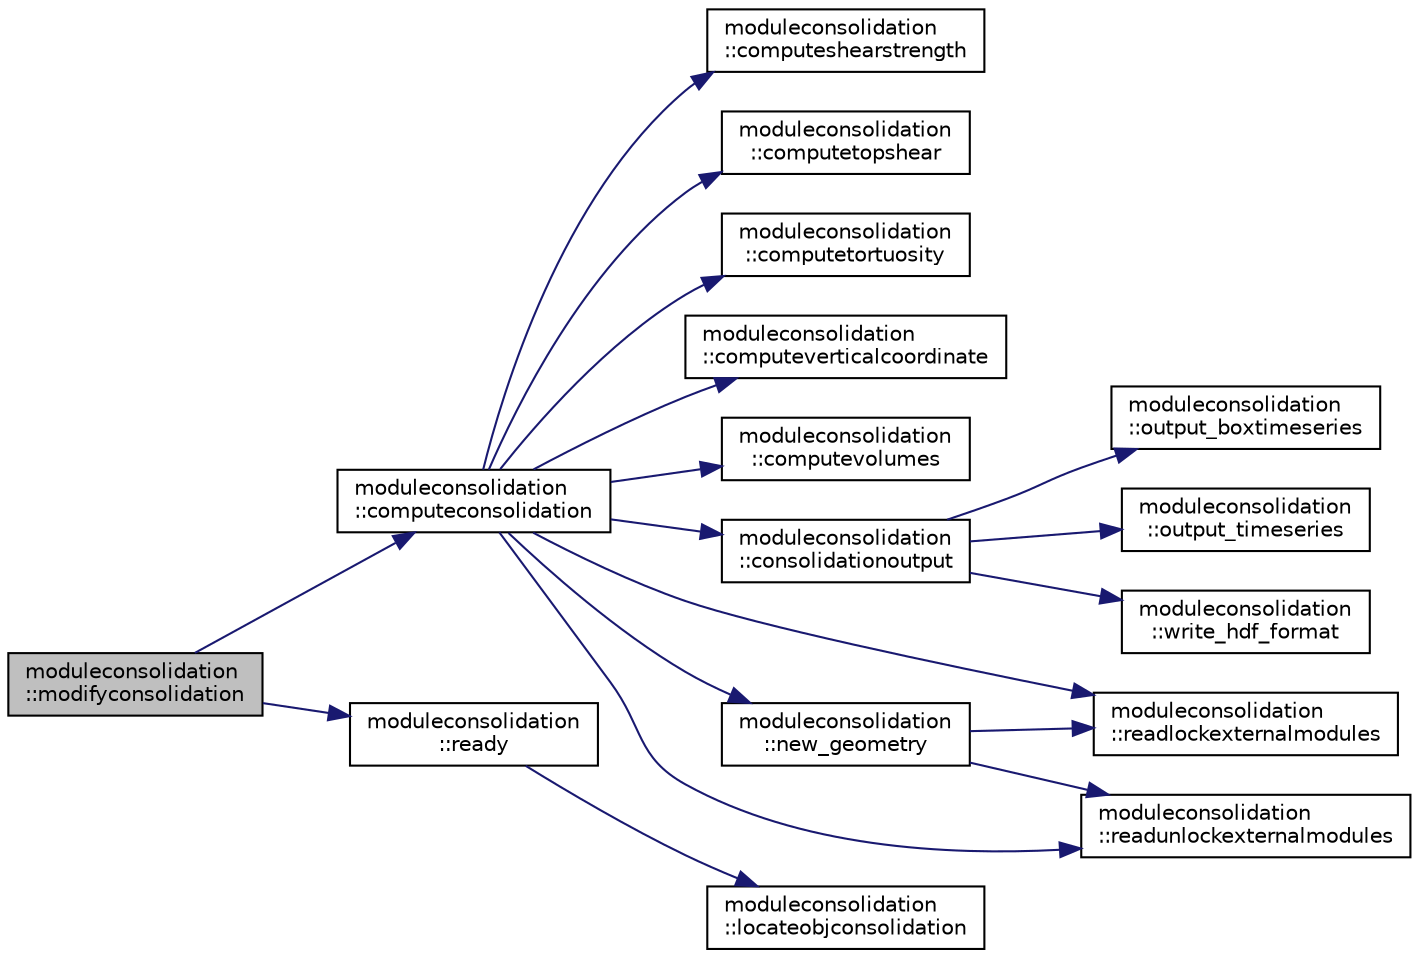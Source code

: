 digraph "moduleconsolidation::modifyconsolidation"
{
 // LATEX_PDF_SIZE
  edge [fontname="Helvetica",fontsize="10",labelfontname="Helvetica",labelfontsize="10"];
  node [fontname="Helvetica",fontsize="10",shape=record];
  rankdir="LR";
  Node1 [label="moduleconsolidation\l::modifyconsolidation",height=0.2,width=0.4,color="black", fillcolor="grey75", style="filled", fontcolor="black",tooltip=" "];
  Node1 -> Node2 [color="midnightblue",fontsize="10",style="solid",fontname="Helvetica"];
  Node2 [label="moduleconsolidation\l::computeconsolidation",height=0.2,width=0.4,color="black", fillcolor="white", style="filled",URL="$namespacemoduleconsolidation.html#ad7db155588df8bc22ff9b3934aff50f7",tooltip=" "];
  Node2 -> Node3 [color="midnightblue",fontsize="10",style="solid",fontname="Helvetica"];
  Node3 [label="moduleconsolidation\l::computeshearstrength",height=0.2,width=0.4,color="black", fillcolor="white", style="filled",URL="$namespacemoduleconsolidation.html#a461bd405c7105d5b33217ef55e3d96b2",tooltip=" "];
  Node2 -> Node4 [color="midnightblue",fontsize="10",style="solid",fontname="Helvetica"];
  Node4 [label="moduleconsolidation\l::computetopshear",height=0.2,width=0.4,color="black", fillcolor="white", style="filled",URL="$namespacemoduleconsolidation.html#a414e2c5a165b95dd5af3741e90f53de4",tooltip=" "];
  Node2 -> Node5 [color="midnightblue",fontsize="10",style="solid",fontname="Helvetica"];
  Node5 [label="moduleconsolidation\l::computetortuosity",height=0.2,width=0.4,color="black", fillcolor="white", style="filled",URL="$namespacemoduleconsolidation.html#a3d7e2a533ad1c35b0dd1288ee25569b1",tooltip=" "];
  Node2 -> Node6 [color="midnightblue",fontsize="10",style="solid",fontname="Helvetica"];
  Node6 [label="moduleconsolidation\l::computeverticalcoordinate",height=0.2,width=0.4,color="black", fillcolor="white", style="filled",URL="$namespacemoduleconsolidation.html#ab28fd17bb7497eb19ebb09ffb2cef27b",tooltip=" "];
  Node2 -> Node7 [color="midnightblue",fontsize="10",style="solid",fontname="Helvetica"];
  Node7 [label="moduleconsolidation\l::computevolumes",height=0.2,width=0.4,color="black", fillcolor="white", style="filled",URL="$namespacemoduleconsolidation.html#a1b4a867ed2aa36040fc524aad40a9778",tooltip=" "];
  Node2 -> Node8 [color="midnightblue",fontsize="10",style="solid",fontname="Helvetica"];
  Node8 [label="moduleconsolidation\l::consolidationoutput",height=0.2,width=0.4,color="black", fillcolor="white", style="filled",URL="$namespacemoduleconsolidation.html#ade260a3416dd427c11f719144f5eb362",tooltip=" "];
  Node8 -> Node9 [color="midnightblue",fontsize="10",style="solid",fontname="Helvetica"];
  Node9 [label="moduleconsolidation\l::output_boxtimeseries",height=0.2,width=0.4,color="black", fillcolor="white", style="filled",URL="$namespacemoduleconsolidation.html#a18a3f871c1e0bfbadc4c99e69e5216ec",tooltip=" "];
  Node8 -> Node10 [color="midnightblue",fontsize="10",style="solid",fontname="Helvetica"];
  Node10 [label="moduleconsolidation\l::output_timeseries",height=0.2,width=0.4,color="black", fillcolor="white", style="filled",URL="$namespacemoduleconsolidation.html#aaca2f5ea993ad6f34b1699f8fccfe168",tooltip=" "];
  Node8 -> Node11 [color="midnightblue",fontsize="10",style="solid",fontname="Helvetica"];
  Node11 [label="moduleconsolidation\l::write_hdf_format",height=0.2,width=0.4,color="black", fillcolor="white", style="filled",URL="$namespacemoduleconsolidation.html#ae7ca7200e9ac29d962cff15374878a4e",tooltip=" "];
  Node2 -> Node12 [color="midnightblue",fontsize="10",style="solid",fontname="Helvetica"];
  Node12 [label="moduleconsolidation\l::new_geometry",height=0.2,width=0.4,color="black", fillcolor="white", style="filled",URL="$namespacemoduleconsolidation.html#a1642d306f23b2cafb2dc89dde15f6e67",tooltip=" "];
  Node12 -> Node13 [color="midnightblue",fontsize="10",style="solid",fontname="Helvetica"];
  Node13 [label="moduleconsolidation\l::readlockexternalmodules",height=0.2,width=0.4,color="black", fillcolor="white", style="filled",URL="$namespacemoduleconsolidation.html#a5157e525fb069b7984e826def43a4dfc",tooltip=" "];
  Node12 -> Node14 [color="midnightblue",fontsize="10",style="solid",fontname="Helvetica"];
  Node14 [label="moduleconsolidation\l::readunlockexternalmodules",height=0.2,width=0.4,color="black", fillcolor="white", style="filled",URL="$namespacemoduleconsolidation.html#a146c8502b0f191abd1664acdcd22a4c4",tooltip=" "];
  Node2 -> Node13 [color="midnightblue",fontsize="10",style="solid",fontname="Helvetica"];
  Node2 -> Node14 [color="midnightblue",fontsize="10",style="solid",fontname="Helvetica"];
  Node1 -> Node15 [color="midnightblue",fontsize="10",style="solid",fontname="Helvetica"];
  Node15 [label="moduleconsolidation\l::ready",height=0.2,width=0.4,color="black", fillcolor="white", style="filled",URL="$namespacemoduleconsolidation.html#ab6b8d86bedc5c2870f1fb998c297005e",tooltip=" "];
  Node15 -> Node16 [color="midnightblue",fontsize="10",style="solid",fontname="Helvetica"];
  Node16 [label="moduleconsolidation\l::locateobjconsolidation",height=0.2,width=0.4,color="black", fillcolor="white", style="filled",URL="$namespacemoduleconsolidation.html#a782ed1b2a1870dc38bceeca90e360669",tooltip=" "];
}
